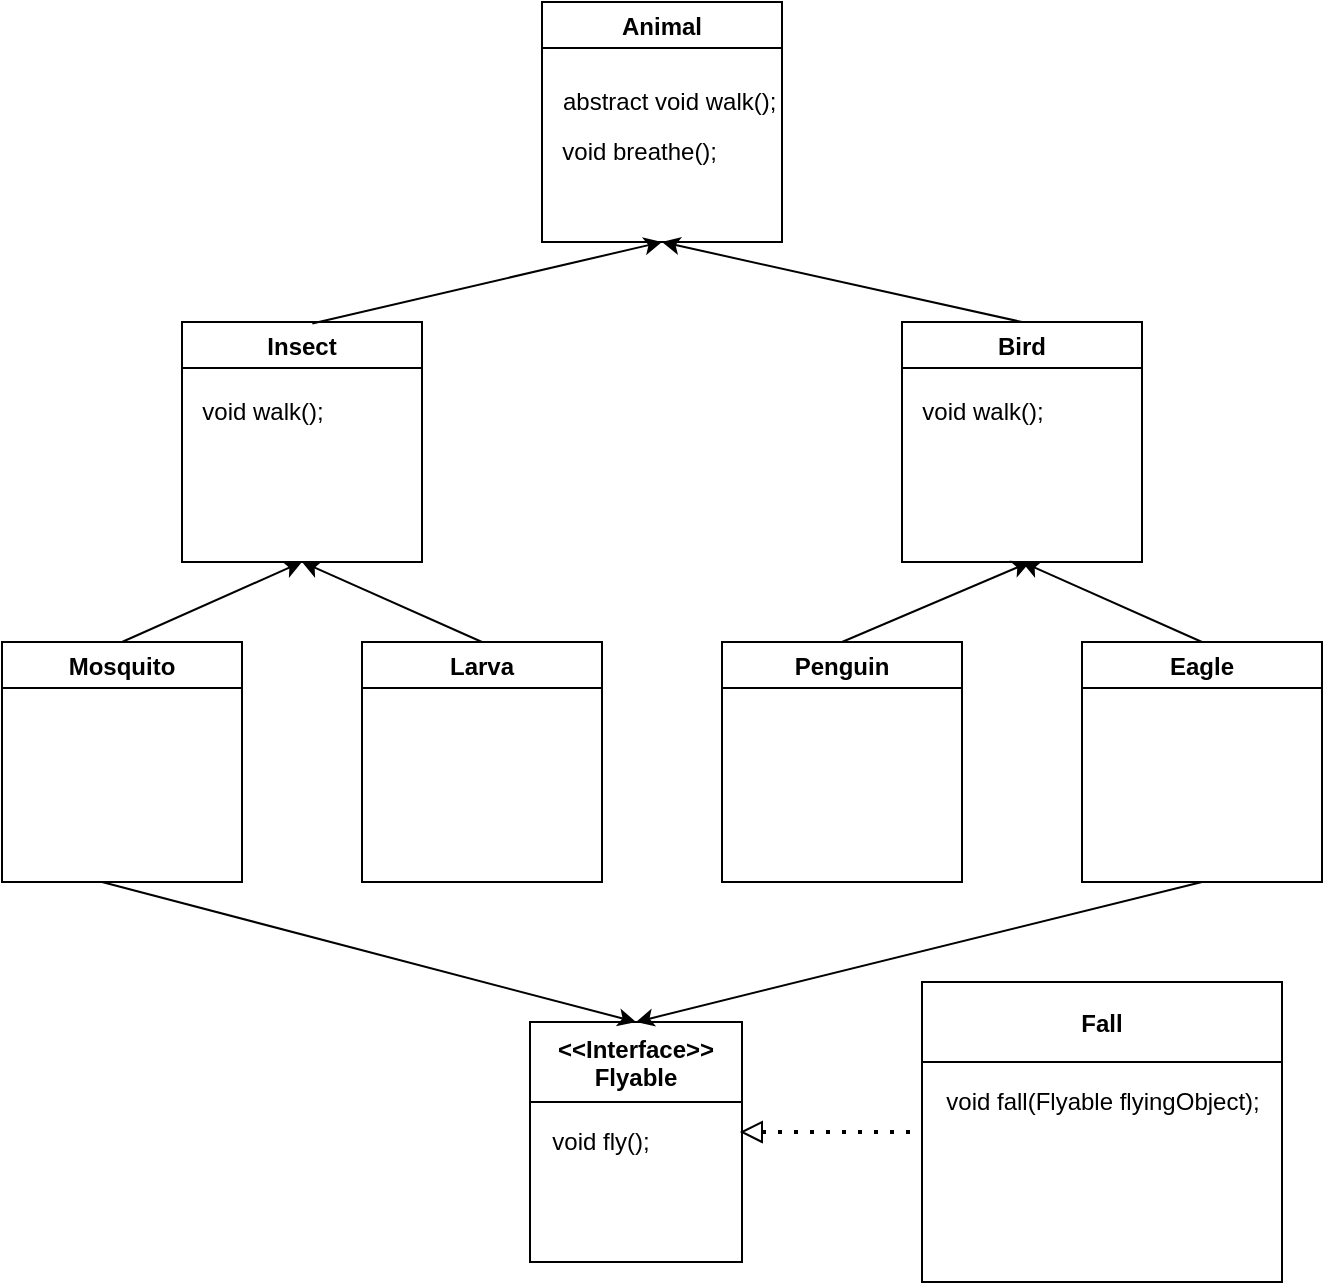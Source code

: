 <mxfile version="20.3.6" type="github">
  <diagram id="C5RBs43oDa-KdzZeNtuy" name="Page-1">
    <mxGraphModel dx="677" dy="363" grid="1" gridSize="10" guides="1" tooltips="1" connect="1" arrows="1" fold="1" page="1" pageScale="1" pageWidth="827" pageHeight="1169" math="0" shadow="0">
      <root>
        <mxCell id="WIyWlLk6GJQsqaUBKTNV-0" />
        <mxCell id="WIyWlLk6GJQsqaUBKTNV-1" parent="WIyWlLk6GJQsqaUBKTNV-0" />
        <mxCell id="1KCdWiZ9QiFZB8cn-z4l-3" value="Animal" style="swimlane;" parent="WIyWlLk6GJQsqaUBKTNV-1" vertex="1">
          <mxGeometry x="360" y="120" width="120" height="120" as="geometry" />
        </mxCell>
        <mxCell id="1KCdWiZ9QiFZB8cn-z4l-5" value="abstract void walk();&amp;nbsp;" style="text;html=1;align=center;verticalAlign=middle;resizable=0;points=[];autosize=1;strokeColor=none;fillColor=none;" parent="1KCdWiZ9QiFZB8cn-z4l-3" vertex="1">
          <mxGeometry y="35" width="130" height="30" as="geometry" />
        </mxCell>
        <mxCell id="1KCdWiZ9QiFZB8cn-z4l-7" value="void breathe();&amp;nbsp;" style="text;html=1;align=center;verticalAlign=middle;resizable=0;points=[];autosize=1;strokeColor=none;fillColor=none;" parent="1KCdWiZ9QiFZB8cn-z4l-3" vertex="1">
          <mxGeometry y="60" width="100" height="30" as="geometry" />
        </mxCell>
        <mxCell id="1KCdWiZ9QiFZB8cn-z4l-26" value="Insect" style="swimlane;" parent="WIyWlLk6GJQsqaUBKTNV-1" vertex="1">
          <mxGeometry x="180" y="280" width="120" height="120" as="geometry" />
        </mxCell>
        <mxCell id="1KCdWiZ9QiFZB8cn-z4l-50" value="void walk();" style="text;html=1;align=center;verticalAlign=middle;resizable=0;points=[];autosize=1;strokeColor=none;fillColor=none;" parent="1KCdWiZ9QiFZB8cn-z4l-26" vertex="1">
          <mxGeometry y="30" width="80" height="30" as="geometry" />
        </mxCell>
        <mxCell id="1KCdWiZ9QiFZB8cn-z4l-29" value="Bird" style="swimlane;" parent="WIyWlLk6GJQsqaUBKTNV-1" vertex="1">
          <mxGeometry x="540" y="280" width="120" height="120" as="geometry" />
        </mxCell>
        <mxCell id="1KCdWiZ9QiFZB8cn-z4l-52" value="void walk();" style="text;html=1;align=center;verticalAlign=middle;resizable=0;points=[];autosize=1;strokeColor=none;fillColor=none;" parent="1KCdWiZ9QiFZB8cn-z4l-29" vertex="1">
          <mxGeometry y="30" width="80" height="30" as="geometry" />
        </mxCell>
        <mxCell id="1KCdWiZ9QiFZB8cn-z4l-32" value="" style="endArrow=classic;html=1;rounded=0;entryX=0.5;entryY=1;entryDx=0;entryDy=0;exitX=0.543;exitY=0.006;exitDx=0;exitDy=0;exitPerimeter=0;" parent="WIyWlLk6GJQsqaUBKTNV-1" source="1KCdWiZ9QiFZB8cn-z4l-26" target="1KCdWiZ9QiFZB8cn-z4l-3" edge="1">
          <mxGeometry width="50" height="50" relative="1" as="geometry">
            <mxPoint x="360" y="340" as="sourcePoint" />
            <mxPoint x="410" y="290" as="targetPoint" />
          </mxGeometry>
        </mxCell>
        <mxCell id="1KCdWiZ9QiFZB8cn-z4l-33" value="" style="endArrow=classic;html=1;rounded=0;entryX=0.5;entryY=1;entryDx=0;entryDy=0;exitX=0.5;exitY=0;exitDx=0;exitDy=0;" parent="WIyWlLk6GJQsqaUBKTNV-1" source="1KCdWiZ9QiFZB8cn-z4l-29" target="1KCdWiZ9QiFZB8cn-z4l-3" edge="1">
          <mxGeometry width="50" height="50" relative="1" as="geometry">
            <mxPoint x="275.16" y="320.72" as="sourcePoint" />
            <mxPoint x="390" y="250.0" as="targetPoint" />
          </mxGeometry>
        </mxCell>
        <mxCell id="1KCdWiZ9QiFZB8cn-z4l-34" value="Penguin" style="swimlane;" parent="WIyWlLk6GJQsqaUBKTNV-1" vertex="1">
          <mxGeometry x="450" y="440" width="120" height="120" as="geometry" />
        </mxCell>
        <mxCell id="1KCdWiZ9QiFZB8cn-z4l-37" value="Eagle" style="swimlane;" parent="WIyWlLk6GJQsqaUBKTNV-1" vertex="1">
          <mxGeometry x="630" y="440" width="120" height="120" as="geometry" />
        </mxCell>
        <mxCell id="1KCdWiZ9QiFZB8cn-z4l-40" value="Mosquito" style="swimlane;" parent="WIyWlLk6GJQsqaUBKTNV-1" vertex="1">
          <mxGeometry x="90" y="440" width="120" height="120" as="geometry" />
        </mxCell>
        <mxCell id="1KCdWiZ9QiFZB8cn-z4l-43" value="Larva" style="swimlane;" parent="WIyWlLk6GJQsqaUBKTNV-1" vertex="1">
          <mxGeometry x="270" y="440" width="120" height="120" as="geometry" />
        </mxCell>
        <mxCell id="1KCdWiZ9QiFZB8cn-z4l-46" value="" style="endArrow=classic;html=1;rounded=0;exitX=0.5;exitY=0;exitDx=0;exitDy=0;" parent="WIyWlLk6GJQsqaUBKTNV-1" source="1KCdWiZ9QiFZB8cn-z4l-40" edge="1">
          <mxGeometry width="50" height="50" relative="1" as="geometry">
            <mxPoint x="190" y="450" as="sourcePoint" />
            <mxPoint x="240" y="400" as="targetPoint" />
          </mxGeometry>
        </mxCell>
        <mxCell id="1KCdWiZ9QiFZB8cn-z4l-47" value="" style="endArrow=classic;html=1;rounded=0;exitX=0.5;exitY=0;exitDx=0;exitDy=0;entryX=0.5;entryY=1;entryDx=0;entryDy=0;" parent="WIyWlLk6GJQsqaUBKTNV-1" source="1KCdWiZ9QiFZB8cn-z4l-43" target="1KCdWiZ9QiFZB8cn-z4l-26" edge="1">
          <mxGeometry width="50" height="50" relative="1" as="geometry">
            <mxPoint x="160" y="450.0" as="sourcePoint" />
            <mxPoint x="250" y="410.0" as="targetPoint" />
          </mxGeometry>
        </mxCell>
        <mxCell id="1KCdWiZ9QiFZB8cn-z4l-48" value="" style="endArrow=classic;html=1;rounded=0;exitX=0.5;exitY=0;exitDx=0;exitDy=0;entryX=0.5;entryY=1;entryDx=0;entryDy=0;" parent="WIyWlLk6GJQsqaUBKTNV-1" edge="1">
          <mxGeometry width="50" height="50" relative="1" as="geometry">
            <mxPoint x="690" y="440.0" as="sourcePoint" />
            <mxPoint x="600" y="400.0" as="targetPoint" />
          </mxGeometry>
        </mxCell>
        <mxCell id="1KCdWiZ9QiFZB8cn-z4l-49" value="" style="endArrow=classic;html=1;rounded=0;entryX=0.5;entryY=1;entryDx=0;entryDy=0;exitX=0.5;exitY=0;exitDx=0;exitDy=0;" parent="WIyWlLk6GJQsqaUBKTNV-1" source="1KCdWiZ9QiFZB8cn-z4l-34" edge="1">
          <mxGeometry width="50" height="50" relative="1" as="geometry">
            <mxPoint x="530" y="440" as="sourcePoint" />
            <mxPoint x="604" y="400.0" as="targetPoint" />
          </mxGeometry>
        </mxCell>
        <mxCell id="GmWC1hLh5vxwKfTXZy2R-1" value="&lt;&lt;Interface&gt;&gt;&#xa;Flyable" style="swimlane;startSize=40;" vertex="1" parent="WIyWlLk6GJQsqaUBKTNV-1">
          <mxGeometry x="354" y="630" width="106" height="120" as="geometry">
            <mxRectangle x="354" y="630" width="70" height="30" as="alternateBounds" />
          </mxGeometry>
        </mxCell>
        <mxCell id="GmWC1hLh5vxwKfTXZy2R-2" value="void fly();" style="text;html=1;align=center;verticalAlign=middle;resizable=0;points=[];autosize=1;strokeColor=none;fillColor=none;" vertex="1" parent="GmWC1hLh5vxwKfTXZy2R-1">
          <mxGeometry y="45" width="70" height="30" as="geometry" />
        </mxCell>
        <mxCell id="GmWC1hLh5vxwKfTXZy2R-4" value="" style="endArrow=classic;html=1;rounded=0;entryX=0.5;entryY=0;entryDx=0;entryDy=0;" edge="1" parent="WIyWlLk6GJQsqaUBKTNV-1" target="GmWC1hLh5vxwKfTXZy2R-1">
          <mxGeometry width="50" height="50" relative="1" as="geometry">
            <mxPoint x="140" y="560" as="sourcePoint" />
            <mxPoint x="440" y="560" as="targetPoint" />
          </mxGeometry>
        </mxCell>
        <mxCell id="GmWC1hLh5vxwKfTXZy2R-5" value="" style="endArrow=classic;html=1;rounded=0;entryX=0.5;entryY=0;entryDx=0;entryDy=0;exitX=0.5;exitY=1;exitDx=0;exitDy=0;" edge="1" parent="WIyWlLk6GJQsqaUBKTNV-1" source="1KCdWiZ9QiFZB8cn-z4l-37" target="GmWC1hLh5vxwKfTXZy2R-1">
          <mxGeometry width="50" height="50" relative="1" as="geometry">
            <mxPoint x="150" y="570" as="sourcePoint" />
            <mxPoint x="417" y="640" as="targetPoint" />
          </mxGeometry>
        </mxCell>
        <mxCell id="GmWC1hLh5vxwKfTXZy2R-13" style="edgeStyle=orthogonalEdgeStyle;rounded=0;orthogonalLoop=1;jettySize=auto;html=1;exitX=0.5;exitY=0;exitDx=0;exitDy=0;" edge="1" parent="WIyWlLk6GJQsqaUBKTNV-1" source="GmWC1hLh5vxwKfTXZy2R-7">
          <mxGeometry relative="1" as="geometry">
            <mxPoint x="640.143" y="610" as="targetPoint" />
          </mxGeometry>
        </mxCell>
        <mxCell id="GmWC1hLh5vxwKfTXZy2R-7" value="Fall" style="swimlane;startSize=40;" vertex="1" parent="WIyWlLk6GJQsqaUBKTNV-1">
          <mxGeometry x="550" y="610" width="180" height="150" as="geometry">
            <mxRectangle x="354" y="630" width="70" height="30" as="alternateBounds" />
          </mxGeometry>
        </mxCell>
        <mxCell id="GmWC1hLh5vxwKfTXZy2R-8" value="void fall(Flyable flyingObject);" style="text;html=1;align=center;verticalAlign=middle;resizable=0;points=[];autosize=1;strokeColor=none;fillColor=none;" vertex="1" parent="GmWC1hLh5vxwKfTXZy2R-7">
          <mxGeometry y="45" width="180" height="30" as="geometry" />
        </mxCell>
        <mxCell id="GmWC1hLh5vxwKfTXZy2R-11" value="" style="verticalLabelPosition=bottom;verticalAlign=top;html=1;shape=mxgraph.basic.acute_triangle;dx=0.5;rotation=-90;" vertex="1" parent="WIyWlLk6GJQsqaUBKTNV-1">
          <mxGeometry x="460" y="680" width="10" height="10" as="geometry" />
        </mxCell>
        <mxCell id="GmWC1hLh5vxwKfTXZy2R-12" value="" style="endArrow=none;dashed=1;html=1;dashPattern=1 3;strokeWidth=2;rounded=0;entryX=0;entryY=1;entryDx=0;entryDy=0;entryPerimeter=0;exitX=0.5;exitY=1;exitDx=0;exitDy=0;exitPerimeter=0;" edge="1" parent="WIyWlLk6GJQsqaUBKTNV-1" source="GmWC1hLh5vxwKfTXZy2R-11" target="GmWC1hLh5vxwKfTXZy2R-8">
          <mxGeometry width="50" height="50" relative="1" as="geometry">
            <mxPoint x="440" y="720" as="sourcePoint" />
            <mxPoint x="490" y="670" as="targetPoint" />
          </mxGeometry>
        </mxCell>
      </root>
    </mxGraphModel>
  </diagram>
</mxfile>
